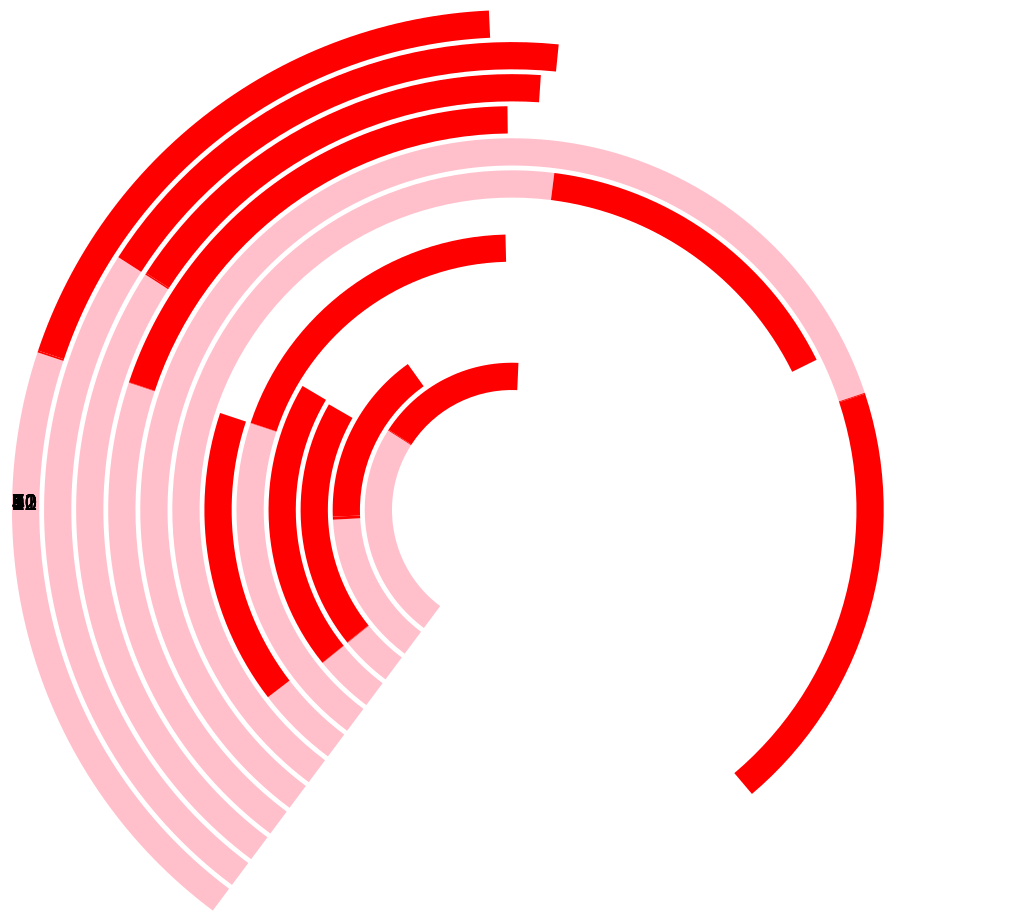 {
    "$schema": "https://vega.github.io/schema/vega/v5.json",
    "width": 500,
    "height": 200,
    "padding": 5,
  
  "signals": [
      {
        "name": "startAngle", "value": -2.5,
        "bind": {"input": "range", "min": -2.5, "max": 6.29, "step": 0.01}
      },
      {
        "name": "endAngle", "value": 2.5,
        "bind": {"input": "range", "min": -6.29, "max": 6.29, "step": 0.01}
      },
      {
        "name": "padAngle", "value": 0,
        "bind": {"input": "range", "min": 0, "max": 0.1}
      },
      {
        "name": "bandPadding", "value": 0.15,
        "bind": {"input": "range", "min": 0, "max": 1}
      },
      {
        "name": "innerRadius", "value": 60,
        "bind": {"input": "range", "min": 0, "max": 90, "step": 1}
      },
      {
        "name": "cornerRadius", "value": 0,
        "bind": {"input": "range", "min": 0, "max": 10, "step": 0.5}
      }
    ],
  
    "data": [{
      "name": "table",
      "values": [{
              "wifi": 1200,
              "nonWifi": 5,
              "free": 830,
              "ch": 1
          }, {
              "wifi": 700,
              "nonWifi": 14,
              "free": 790,
              "ch": 2
          }, {
              "wifi": 200,
              "nonWifi": 2,
              "free": 960,
              "ch": 3
          }, {
              "wifi": 200,
              "nonWifi": 1,
              "free": 970,
              "ch": 4
          }, {
              "wifi": 1000,
              "nonWifi": 1,
              "free": 980,
              "ch": 5
          }, {
              "wifi": 220,
              "nonWifi": 0,
              "free": 780,
              "ch": 6
          }, {
              "wifi": 2100,
              "nonWifi": 0,
              "free": 790,
              "ch": 7
          }, {
              "wifi": 3000,
              "nonWifi": 2,
              "free": 950,
              "ch": 8
          }, {
              "wifi": 1000,
              "nonWifi": 1,
              "free": 990,
              "ch": 9
          }, {
              "wifi": 1200,
              "nonWifi": 3,
              "free": 850,
              "ch": 10
          }, {
              "wifi": 1200,
              "nonWifi": 0,
              "free": 880,
              "ch": 11
          }, {
              "wifi": 1000,
              "nonWifi": 3,
              "free": 960,
              "ch": 12
          }],
      "transform": [{
          "type": "fold",
          "fields": ["wifi","nonWifi","free"]
      }, {
          "type": "formula",
          "as": "c",
          "initonly": true,
          "expr": "if(datum.key==='wifi','pink',if(datum.key==='free','red','red'))"
      }, {
            "type": "stack",
            "groupby": ["ch"],
            "field": "value",
            "as": ["r0","r1"]
          }
        ]
    }],
  
     "scales": [
      {
        "name": "chbands",
        "type": "band",
        "paddingInner": { "signal": "bandPadding" },
        "range": [{ "signal": "innerRadius" }, { "signal": "width/2" }],
        "domain": {"data": "table", "field": "ch"}
      },
      {
        "name": "angle",
        "type": "linear",
        "range": [{ "signal": "startAngle"}, { "signal": "endAngle"}],
        "nice": true, "zero": true,
        "domain": {"data": "table", "field": "r1"}
      }
    ],
  
    "marks": [
      {
        "type": "arc",
        "from": {"data": "table"},
        "encode": {
          "enter": {
            "x": {"signal": "width/2"},
            "y": {"signal": "height / 2"}
          },
          "update": {
            "fill": {"field": "c"},
            "startAngle": { "scale": "angle", "field": "r0"},
            "endAngle": { "scale": "angle", "field": "r1"},
            "padAngle": {"signal": "padAngle"},
            "innerRadius": { "scale": "chbands", "field": "ch" },
            "outerRadius": { "scale": "chbands", "field": "ch", "offset": { "scale": "chbands", "band": 1 } },
            "cornerRadius": {"signal": "cornerRadius"},
            "tooltip": { "signal": "'Ch'+datum.ch+'  '+datum.key+'  '+datum.value+'%'" }
          }
        }
      },
      {
        "type": "text",
        "from": {"data": "table"},
        "encode": {
          "enter": {
            "x": {"signal": "width/2"},
            "y": {"signal": "height / 2"}
          },
          "update": {
            "text": {"field": "ch"},
            "startAngle": { "scale": "angle", "field": "r0"},
            "endAngle": { "scale": "angle", "field": "r1"},
            "padAngle": {"signal": "padAngle"},
            "innerRadius": { "scale": "chbands", "field": "ch" },
            "outerRadius": { "scale": "chbands", "field": "ch" },
            "cornerRadius": {"signal": "cornerRadius"},
            "x": 10
          }
        }
      }
    ]
  }
  
  